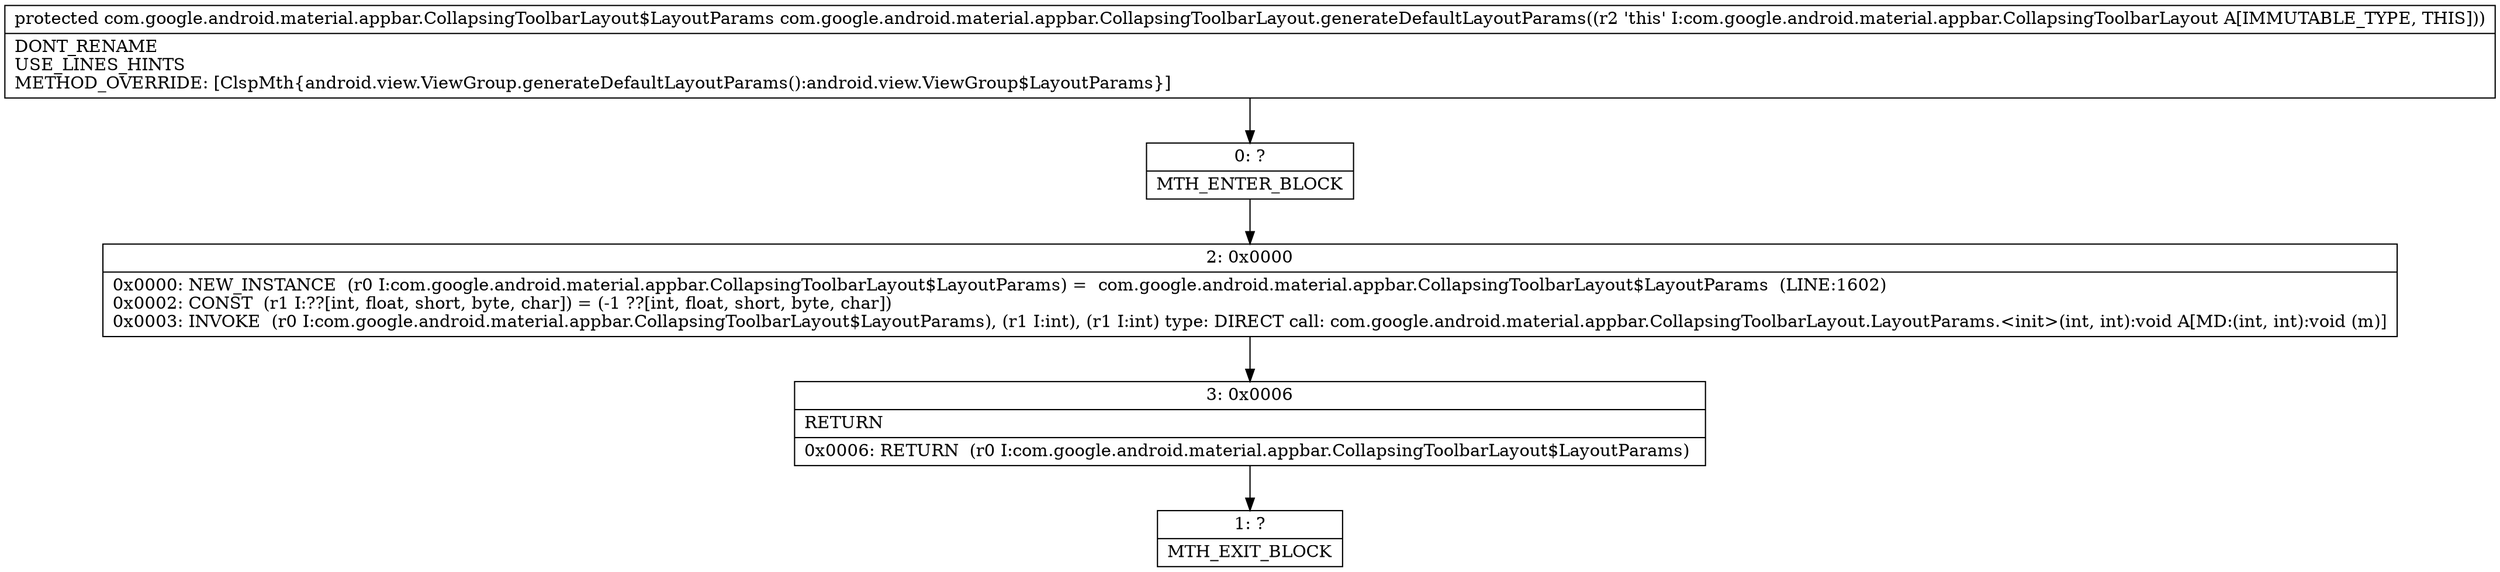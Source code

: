 digraph "CFG forcom.google.android.material.appbar.CollapsingToolbarLayout.generateDefaultLayoutParams()Lcom\/google\/android\/material\/appbar\/CollapsingToolbarLayout$LayoutParams;" {
Node_0 [shape=record,label="{0\:\ ?|MTH_ENTER_BLOCK\l}"];
Node_2 [shape=record,label="{2\:\ 0x0000|0x0000: NEW_INSTANCE  (r0 I:com.google.android.material.appbar.CollapsingToolbarLayout$LayoutParams) =  com.google.android.material.appbar.CollapsingToolbarLayout$LayoutParams  (LINE:1602)\l0x0002: CONST  (r1 I:??[int, float, short, byte, char]) = (\-1 ??[int, float, short, byte, char]) \l0x0003: INVOKE  (r0 I:com.google.android.material.appbar.CollapsingToolbarLayout$LayoutParams), (r1 I:int), (r1 I:int) type: DIRECT call: com.google.android.material.appbar.CollapsingToolbarLayout.LayoutParams.\<init\>(int, int):void A[MD:(int, int):void (m)]\l}"];
Node_3 [shape=record,label="{3\:\ 0x0006|RETURN\l|0x0006: RETURN  (r0 I:com.google.android.material.appbar.CollapsingToolbarLayout$LayoutParams) \l}"];
Node_1 [shape=record,label="{1\:\ ?|MTH_EXIT_BLOCK\l}"];
MethodNode[shape=record,label="{protected com.google.android.material.appbar.CollapsingToolbarLayout$LayoutParams com.google.android.material.appbar.CollapsingToolbarLayout.generateDefaultLayoutParams((r2 'this' I:com.google.android.material.appbar.CollapsingToolbarLayout A[IMMUTABLE_TYPE, THIS]))  | DONT_RENAME\lUSE_LINES_HINTS\lMETHOD_OVERRIDE: [ClspMth\{android.view.ViewGroup.generateDefaultLayoutParams():android.view.ViewGroup$LayoutParams\}]\l}"];
MethodNode -> Node_0;Node_0 -> Node_2;
Node_2 -> Node_3;
Node_3 -> Node_1;
}

